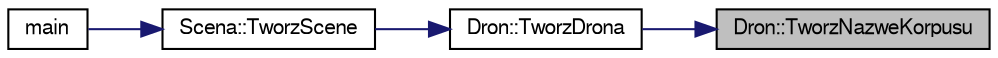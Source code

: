digraph "Dron::TworzNazweKorpusu"
{
 // LATEX_PDF_SIZE
  edge [fontname="FreeSans",fontsize="10",labelfontname="FreeSans",labelfontsize="10"];
  node [fontname="FreeSans",fontsize="10",shape=record];
  rankdir="RL";
  Node1 [label="Dron::TworzNazweKorpusu",height=0.2,width=0.4,color="black", fillcolor="grey75", style="filled", fontcolor="black",tooltip="Metoda tworzaca nazwe korpusu."];
  Node1 -> Node2 [dir="back",color="midnightblue",fontsize="10",style="solid",fontname="FreeSans"];
  Node2 [label="Dron::TworzDrona",height=0.2,width=0.4,color="black", fillcolor="white", style="filled",URL="$a00106.html#ae8449c4acc9e1de1819b7db69f8665fe",tooltip="Metoda tworzaca zestaw plikow ze wspolrzednymi."];
  Node2 -> Node3 [dir="back",color="midnightblue",fontsize="10",style="solid",fontname="FreeSans"];
  Node3 [label="Scena::TworzScene",height=0.2,width=0.4,color="black", fillcolor="white", style="filled",URL="$a00134.html#aeca659dd59433366298ce1a828208d62",tooltip="Metoda tworzaca uklad sceny."];
  Node3 -> Node4 [dir="back",color="midnightblue",fontsize="10",style="solid",fontname="FreeSans"];
  Node4 [label="main",height=0.2,width=0.4,color="black", fillcolor="white", style="filled",URL="$a00077.html#ae66f6b31b5ad750f1fe042a706a4e3d4",tooltip=" "];
}

